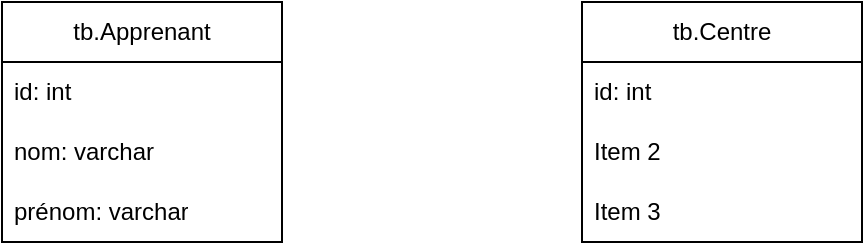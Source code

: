<mxfile version="21.0.2" type="github">
  <diagram id="R2lEEEUBdFMjLlhIrx00" name="Page-1">
    <mxGraphModel dx="794" dy="480" grid="1" gridSize="10" guides="1" tooltips="1" connect="1" arrows="1" fold="1" page="1" pageScale="1" pageWidth="850" pageHeight="1100" math="0" shadow="0" extFonts="Permanent Marker^https://fonts.googleapis.com/css?family=Permanent+Marker">
      <root>
        <mxCell id="0" />
        <mxCell id="1" parent="0" />
        <mxCell id="yLNAon8DKF-RqzlYCKuu-1" value="tb.Apprenant" style="swimlane;fontStyle=0;childLayout=stackLayout;horizontal=1;startSize=30;horizontalStack=0;resizeParent=1;resizeParentMax=0;resizeLast=0;collapsible=1;marginBottom=0;whiteSpace=wrap;html=1;" vertex="1" parent="1">
          <mxGeometry x="120" y="60" width="140" height="120" as="geometry" />
        </mxCell>
        <mxCell id="yLNAon8DKF-RqzlYCKuu-2" value="id: int" style="text;strokeColor=none;fillColor=none;align=left;verticalAlign=middle;spacingLeft=4;spacingRight=4;overflow=hidden;points=[[0,0.5],[1,0.5]];portConstraint=eastwest;rotatable=0;whiteSpace=wrap;html=1;" vertex="1" parent="yLNAon8DKF-RqzlYCKuu-1">
          <mxGeometry y="30" width="140" height="30" as="geometry" />
        </mxCell>
        <mxCell id="yLNAon8DKF-RqzlYCKuu-3" value="nom: varchar" style="text;strokeColor=none;fillColor=none;align=left;verticalAlign=middle;spacingLeft=4;spacingRight=4;overflow=hidden;points=[[0,0.5],[1,0.5]];portConstraint=eastwest;rotatable=0;whiteSpace=wrap;html=1;" vertex="1" parent="yLNAon8DKF-RqzlYCKuu-1">
          <mxGeometry y="60" width="140" height="30" as="geometry" />
        </mxCell>
        <mxCell id="yLNAon8DKF-RqzlYCKuu-4" value="prénom: varchar" style="text;strokeColor=none;fillColor=none;align=left;verticalAlign=middle;spacingLeft=4;spacingRight=4;overflow=hidden;points=[[0,0.5],[1,0.5]];portConstraint=eastwest;rotatable=0;whiteSpace=wrap;html=1;" vertex="1" parent="yLNAon8DKF-RqzlYCKuu-1">
          <mxGeometry y="90" width="140" height="30" as="geometry" />
        </mxCell>
        <mxCell id="yLNAon8DKF-RqzlYCKuu-5" value="tb.Centre" style="swimlane;fontStyle=0;childLayout=stackLayout;horizontal=1;startSize=30;horizontalStack=0;resizeParent=1;resizeParentMax=0;resizeLast=0;collapsible=1;marginBottom=0;whiteSpace=wrap;html=1;" vertex="1" parent="1">
          <mxGeometry x="410" y="60" width="140" height="120" as="geometry" />
        </mxCell>
        <mxCell id="yLNAon8DKF-RqzlYCKuu-6" value="id: int" style="text;strokeColor=none;fillColor=none;align=left;verticalAlign=middle;spacingLeft=4;spacingRight=4;overflow=hidden;points=[[0,0.5],[1,0.5]];portConstraint=eastwest;rotatable=0;whiteSpace=wrap;html=1;" vertex="1" parent="yLNAon8DKF-RqzlYCKuu-5">
          <mxGeometry y="30" width="140" height="30" as="geometry" />
        </mxCell>
        <mxCell id="yLNAon8DKF-RqzlYCKuu-7" value="Item 2" style="text;strokeColor=none;fillColor=none;align=left;verticalAlign=middle;spacingLeft=4;spacingRight=4;overflow=hidden;points=[[0,0.5],[1,0.5]];portConstraint=eastwest;rotatable=0;whiteSpace=wrap;html=1;" vertex="1" parent="yLNAon8DKF-RqzlYCKuu-5">
          <mxGeometry y="60" width="140" height="30" as="geometry" />
        </mxCell>
        <mxCell id="yLNAon8DKF-RqzlYCKuu-8" value="Item 3" style="text;strokeColor=none;fillColor=none;align=left;verticalAlign=middle;spacingLeft=4;spacingRight=4;overflow=hidden;points=[[0,0.5],[1,0.5]];portConstraint=eastwest;rotatable=0;whiteSpace=wrap;html=1;" vertex="1" parent="yLNAon8DKF-RqzlYCKuu-5">
          <mxGeometry y="90" width="140" height="30" as="geometry" />
        </mxCell>
      </root>
    </mxGraphModel>
  </diagram>
</mxfile>
